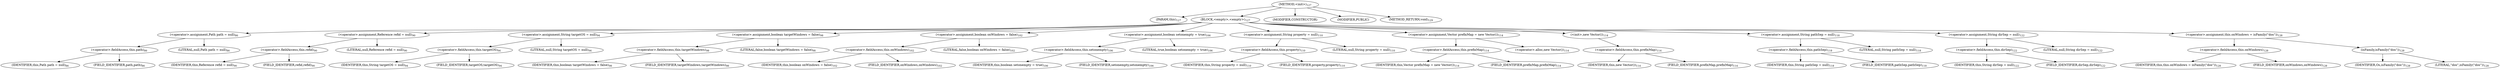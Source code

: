 digraph "&lt;init&gt;" {  
"90" [label = <(METHOD,&lt;init&gt;)<SUB>127</SUB>> ]
"91" [label = <(PARAM,this)<SUB>127</SUB>> ]
"92" [label = <(BLOCK,&lt;empty&gt;,&lt;empty&gt;)<SUB>127</SUB>> ]
"93" [label = <(&lt;operator&gt;.assignment,Path path = null)<SUB>86</SUB>> ]
"94" [label = <(&lt;operator&gt;.fieldAccess,this.path)<SUB>86</SUB>> ]
"95" [label = <(IDENTIFIER,this,Path path = null)<SUB>86</SUB>> ]
"96" [label = <(FIELD_IDENTIFIER,path,path)<SUB>86</SUB>> ]
"97" [label = <(LITERAL,null,Path path = null)<SUB>86</SUB>> ]
"98" [label = <(&lt;operator&gt;.assignment,Reference refid = null)<SUB>90</SUB>> ]
"99" [label = <(&lt;operator&gt;.fieldAccess,this.refid)<SUB>90</SUB>> ]
"100" [label = <(IDENTIFIER,this,Reference refid = null)<SUB>90</SUB>> ]
"101" [label = <(FIELD_IDENTIFIER,refid,refid)<SUB>90</SUB>> ]
"102" [label = <(LITERAL,null,Reference refid = null)<SUB>90</SUB>> ]
"103" [label = <(&lt;operator&gt;.assignment,String targetOS = null)<SUB>94</SUB>> ]
"104" [label = <(&lt;operator&gt;.fieldAccess,this.targetOS)<SUB>94</SUB>> ]
"105" [label = <(IDENTIFIER,this,String targetOS = null)<SUB>94</SUB>> ]
"106" [label = <(FIELD_IDENTIFIER,targetOS,targetOS)<SUB>94</SUB>> ]
"107" [label = <(LITERAL,null,String targetOS = null)<SUB>94</SUB>> ]
"108" [label = <(&lt;operator&gt;.assignment,boolean targetWindows = false)<SUB>98</SUB>> ]
"109" [label = <(&lt;operator&gt;.fieldAccess,this.targetWindows)<SUB>98</SUB>> ]
"110" [label = <(IDENTIFIER,this,boolean targetWindows = false)<SUB>98</SUB>> ]
"111" [label = <(FIELD_IDENTIFIER,targetWindows,targetWindows)<SUB>98</SUB>> ]
"112" [label = <(LITERAL,false,boolean targetWindows = false)<SUB>98</SUB>> ]
"113" [label = <(&lt;operator&gt;.assignment,boolean onWindows = false)<SUB>102</SUB>> ]
"114" [label = <(&lt;operator&gt;.fieldAccess,this.onWindows)<SUB>102</SUB>> ]
"115" [label = <(IDENTIFIER,this,boolean onWindows = false)<SUB>102</SUB>> ]
"116" [label = <(FIELD_IDENTIFIER,onWindows,onWindows)<SUB>102</SUB>> ]
"117" [label = <(LITERAL,false,boolean onWindows = false)<SUB>102</SUB>> ]
"118" [label = <(&lt;operator&gt;.assignment,boolean setonempty = true)<SUB>106</SUB>> ]
"119" [label = <(&lt;operator&gt;.fieldAccess,this.setonempty)<SUB>106</SUB>> ]
"120" [label = <(IDENTIFIER,this,boolean setonempty = true)<SUB>106</SUB>> ]
"121" [label = <(FIELD_IDENTIFIER,setonempty,setonempty)<SUB>106</SUB>> ]
"122" [label = <(LITERAL,true,boolean setonempty = true)<SUB>106</SUB>> ]
"123" [label = <(&lt;operator&gt;.assignment,String property = null)<SUB>110</SUB>> ]
"124" [label = <(&lt;operator&gt;.fieldAccess,this.property)<SUB>110</SUB>> ]
"125" [label = <(IDENTIFIER,this,String property = null)<SUB>110</SUB>> ]
"126" [label = <(FIELD_IDENTIFIER,property,property)<SUB>110</SUB>> ]
"127" [label = <(LITERAL,null,String property = null)<SUB>110</SUB>> ]
"128" [label = <(&lt;operator&gt;.assignment,Vector prefixMap = new Vector())<SUB>114</SUB>> ]
"129" [label = <(&lt;operator&gt;.fieldAccess,this.prefixMap)<SUB>114</SUB>> ]
"130" [label = <(IDENTIFIER,this,Vector prefixMap = new Vector())<SUB>114</SUB>> ]
"131" [label = <(FIELD_IDENTIFIER,prefixMap,prefixMap)<SUB>114</SUB>> ]
"132" [label = <(&lt;operator&gt;.alloc,new Vector())<SUB>114</SUB>> ]
"133" [label = <(&lt;init&gt;,new Vector())<SUB>114</SUB>> ]
"134" [label = <(&lt;operator&gt;.fieldAccess,this.prefixMap)<SUB>114</SUB>> ]
"135" [label = <(IDENTIFIER,this,new Vector())<SUB>114</SUB>> ]
"136" [label = <(FIELD_IDENTIFIER,prefixMap,prefixMap)<SUB>114</SUB>> ]
"137" [label = <(&lt;operator&gt;.assignment,String pathSep = null)<SUB>118</SUB>> ]
"138" [label = <(&lt;operator&gt;.fieldAccess,this.pathSep)<SUB>118</SUB>> ]
"139" [label = <(IDENTIFIER,this,String pathSep = null)<SUB>118</SUB>> ]
"140" [label = <(FIELD_IDENTIFIER,pathSep,pathSep)<SUB>118</SUB>> ]
"141" [label = <(LITERAL,null,String pathSep = null)<SUB>118</SUB>> ]
"142" [label = <(&lt;operator&gt;.assignment,String dirSep = null)<SUB>122</SUB>> ]
"143" [label = <(&lt;operator&gt;.fieldAccess,this.dirSep)<SUB>122</SUB>> ]
"144" [label = <(IDENTIFIER,this,String dirSep = null)<SUB>122</SUB>> ]
"145" [label = <(FIELD_IDENTIFIER,dirSep,dirSep)<SUB>122</SUB>> ]
"146" [label = <(LITERAL,null,String dirSep = null)<SUB>122</SUB>> ]
"147" [label = <(&lt;operator&gt;.assignment,this.onWindows = isFamily(&quot;dos&quot;))<SUB>128</SUB>> ]
"148" [label = <(&lt;operator&gt;.fieldAccess,this.onWindows)<SUB>128</SUB>> ]
"149" [label = <(IDENTIFIER,this,this.onWindows = isFamily(&quot;dos&quot;))<SUB>128</SUB>> ]
"150" [label = <(FIELD_IDENTIFIER,onWindows,onWindows)<SUB>128</SUB>> ]
"151" [label = <(isFamily,isFamily(&quot;dos&quot;))<SUB>128</SUB>> ]
"152" [label = <(IDENTIFIER,Os,isFamily(&quot;dos&quot;))<SUB>128</SUB>> ]
"153" [label = <(LITERAL,&quot;dos&quot;,isFamily(&quot;dos&quot;))<SUB>128</SUB>> ]
"154" [label = <(MODIFIER,CONSTRUCTOR)> ]
"155" [label = <(MODIFIER,PUBLIC)> ]
"156" [label = <(METHOD_RETURN,void)<SUB>129</SUB>> ]
  "90" -> "91" 
  "90" -> "92" 
  "90" -> "154" 
  "90" -> "155" 
  "90" -> "156" 
  "92" -> "93" 
  "92" -> "98" 
  "92" -> "103" 
  "92" -> "108" 
  "92" -> "113" 
  "92" -> "118" 
  "92" -> "123" 
  "92" -> "128" 
  "92" -> "133" 
  "92" -> "137" 
  "92" -> "142" 
  "92" -> "147" 
  "93" -> "94" 
  "93" -> "97" 
  "94" -> "95" 
  "94" -> "96" 
  "98" -> "99" 
  "98" -> "102" 
  "99" -> "100" 
  "99" -> "101" 
  "103" -> "104" 
  "103" -> "107" 
  "104" -> "105" 
  "104" -> "106" 
  "108" -> "109" 
  "108" -> "112" 
  "109" -> "110" 
  "109" -> "111" 
  "113" -> "114" 
  "113" -> "117" 
  "114" -> "115" 
  "114" -> "116" 
  "118" -> "119" 
  "118" -> "122" 
  "119" -> "120" 
  "119" -> "121" 
  "123" -> "124" 
  "123" -> "127" 
  "124" -> "125" 
  "124" -> "126" 
  "128" -> "129" 
  "128" -> "132" 
  "129" -> "130" 
  "129" -> "131" 
  "133" -> "134" 
  "134" -> "135" 
  "134" -> "136" 
  "137" -> "138" 
  "137" -> "141" 
  "138" -> "139" 
  "138" -> "140" 
  "142" -> "143" 
  "142" -> "146" 
  "143" -> "144" 
  "143" -> "145" 
  "147" -> "148" 
  "147" -> "151" 
  "148" -> "149" 
  "148" -> "150" 
  "151" -> "152" 
  "151" -> "153" 
}
